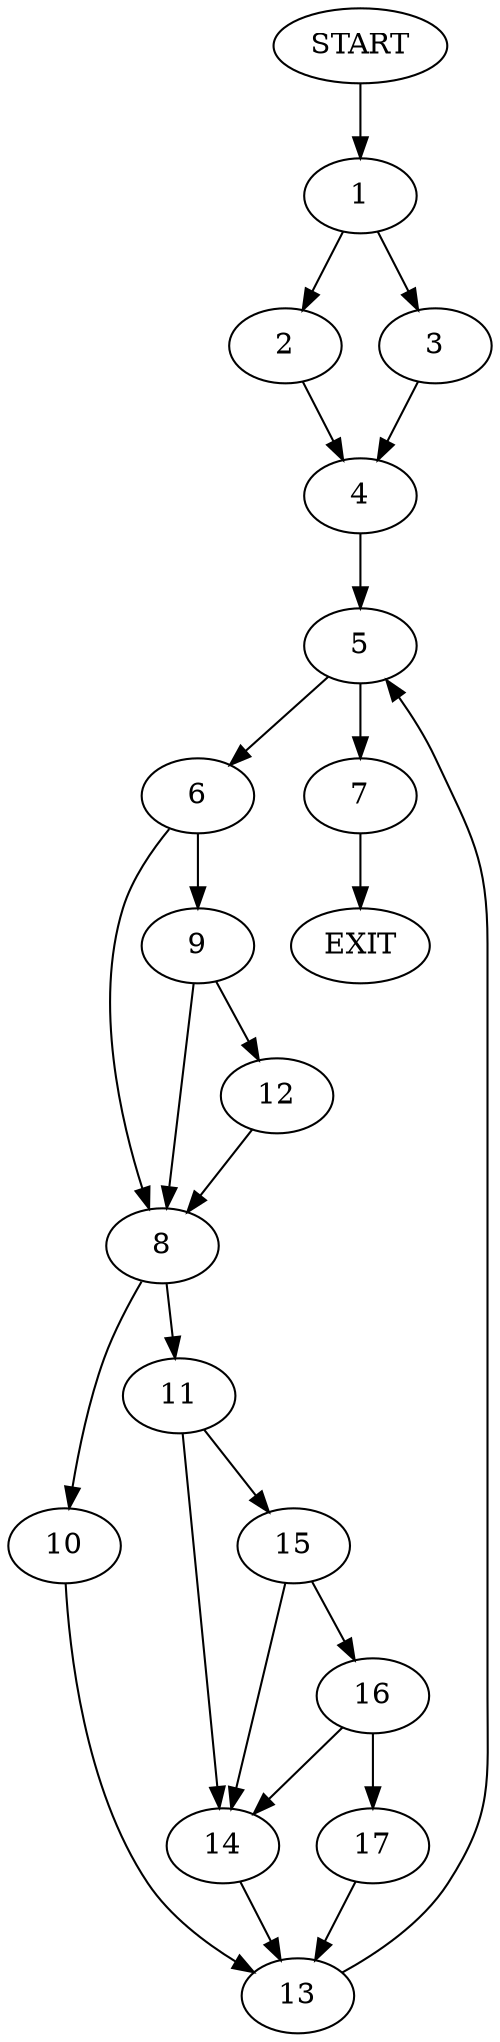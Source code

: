 digraph {
0 [label="START"]
18 [label="EXIT"]
0 -> 1
1 -> 2
1 -> 3
2 -> 4
3 -> 4
4 -> 5
5 -> 6
5 -> 7
6 -> 8
6 -> 9
7 -> 18
8 -> 10
8 -> 11
9 -> 8
9 -> 12
12 -> 8
10 -> 13
11 -> 14
11 -> 15
13 -> 5
15 -> 14
15 -> 16
14 -> 13
16 -> 14
16 -> 17
17 -> 13
}
